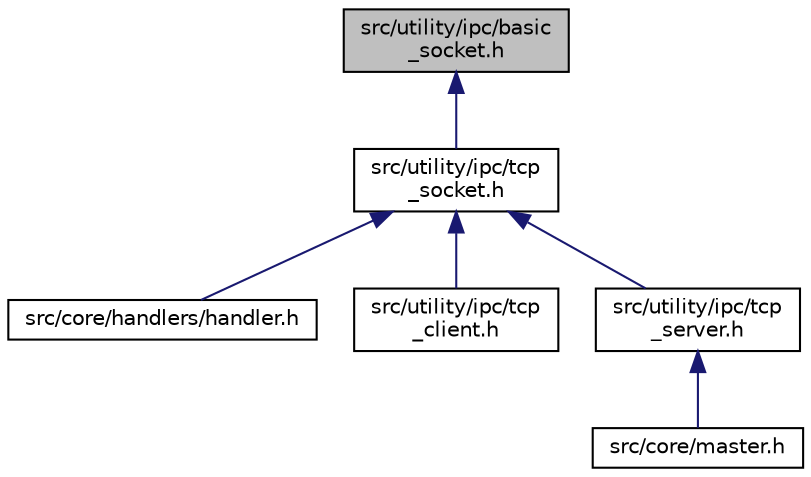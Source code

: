 digraph "src/utility/ipc/basic_socket.h"
{
 // LATEX_PDF_SIZE
  edge [fontname="Helvetica",fontsize="10",labelfontname="Helvetica",labelfontsize="10"];
  node [fontname="Helvetica",fontsize="10",shape=record];
  Node1 [label="src/utility/ipc/basic\l_socket.h",height=0.2,width=0.4,color="black", fillcolor="grey75", style="filled", fontcolor="black",tooltip=" "];
  Node1 -> Node2 [dir="back",color="midnightblue",fontsize="10",style="solid",fontname="Helvetica"];
  Node2 [label="src/utility/ipc/tcp\l_socket.h",height=0.2,width=0.4,color="black", fillcolor="white", style="filled",URL="$tcp__socket_8h.html",tooltip=" "];
  Node2 -> Node3 [dir="back",color="midnightblue",fontsize="10",style="solid",fontname="Helvetica"];
  Node3 [label="src/core/handlers/handler.h",height=0.2,width=0.4,color="black", fillcolor="white", style="filled",URL="$core_2handlers_2handler_8h.html",tooltip=" "];
  Node2 -> Node4 [dir="back",color="midnightblue",fontsize="10",style="solid",fontname="Helvetica"];
  Node4 [label="src/utility/ipc/tcp\l_client.h",height=0.2,width=0.4,color="black", fillcolor="white", style="filled",URL="$tcp__client_8h.html",tooltip=" "];
  Node2 -> Node5 [dir="back",color="midnightblue",fontsize="10",style="solid",fontname="Helvetica"];
  Node5 [label="src/utility/ipc/tcp\l_server.h",height=0.2,width=0.4,color="black", fillcolor="white", style="filled",URL="$tcp__server_8h.html",tooltip=" "];
  Node5 -> Node6 [dir="back",color="midnightblue",fontsize="10",style="solid",fontname="Helvetica"];
  Node6 [label="src/core/master.h",height=0.2,width=0.4,color="black", fillcolor="white", style="filled",URL="$master_8h.html",tooltip=" "];
}
